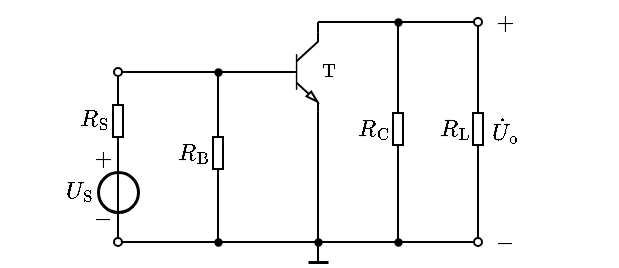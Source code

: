 <mxfile version="17.2.1" type="device"><diagram id="DjlsaW2NYaW3fOv1BPHt" name="第 1 页"><mxGraphModel dx="377" dy="274" grid="1" gridSize="5" guides="1" tooltips="1" connect="1" arrows="1" fold="1" page="1" pageScale="1" pageWidth="827" pageHeight="1169" math="1" shadow="0"><root><mxCell id="0"/><mxCell id="1" parent="0"/><mxCell id="vvexJ1z3C-hhkRDuJB4o-2" value="" style="endArrow=none;html=1;rounded=0;fontSize=10;startSize=4;endSize=4;endFill=0;startArrow=oval;startFill=0;" edge="1" parent="1"><mxGeometry width="50" height="50" relative="1" as="geometry"><mxPoint x="520" y="145" as="sourcePoint"/><mxPoint x="585" y="145" as="targetPoint"/></mxGeometry></mxCell><mxCell id="vvexJ1z3C-hhkRDuJB4o-3" value="" style="endArrow=none;html=1;rounded=0;fontSize=10;startSize=4;endSize=4;exitX=0;exitY=0.5;exitDx=0;exitDy=0;exitPerimeter=0;entryX=0;entryY=0.5;entryDx=0;entryDy=0;entryPerimeter=0;" edge="1" parent="1" target="vvexJ1z3C-hhkRDuJB4o-8"><mxGeometry width="50" height="50" relative="1" as="geometry"><mxPoint x="580" y="145" as="sourcePoint"/><mxPoint x="592" y="145" as="targetPoint"/></mxGeometry></mxCell><mxCell id="vvexJ1z3C-hhkRDuJB4o-4" value="$$R_{\mathrm{C}}$$" style="text;html=1;resizable=1;autosize=1;align=center;verticalAlign=middle;points=[];fillColor=none;strokeColor=none;rounded=0;fontSize=10;movable=1;rotatable=1;deletable=1;editable=1;connectable=0;allowArrows=0;" vertex="1" parent="1"><mxGeometry x="635" y="163.5" width="25" height="20" as="geometry"/></mxCell><mxCell id="vvexJ1z3C-hhkRDuJB4o-5" value="" style="endArrow=none;html=1;rounded=0;fontSize=10;startSize=4;endSize=4;entryX=1;entryY=0.5;entryDx=0;entryDy=0;entryPerimeter=0;" edge="1" parent="1" target="vvexJ1z3C-hhkRDuJB4o-6"><mxGeometry width="50" height="50" relative="1" as="geometry"><mxPoint x="660" y="120" as="sourcePoint"/><mxPoint x="817" y="40.5" as="targetPoint"/></mxGeometry></mxCell><mxCell id="vvexJ1z3C-hhkRDuJB4o-6" value="" style="pointerEvents=1;verticalLabelPosition=bottom;shadow=0;dashed=0;align=center;html=1;verticalAlign=top;shape=mxgraph.electrical.resistors.resistor_1;fontSize=10;direction=north;allowArrows=0;" vertex="1" parent="1"><mxGeometry x="657.5" y="161" width="5" height="25" as="geometry"/></mxCell><mxCell id="vvexJ1z3C-hhkRDuJB4o-7" value="" style="endArrow=none;html=1;rounded=0;fontSize=10;startSize=4;endSize=4;exitX=0;exitY=0.5;exitDx=0;exitDy=0;exitPerimeter=0;" edge="1" parent="1" source="vvexJ1z3C-hhkRDuJB4o-6"><mxGeometry width="50" height="50" relative="1" as="geometry"><mxPoint x="709.5" y="-6.5" as="sourcePoint"/><mxPoint x="660" y="230" as="targetPoint"/></mxGeometry></mxCell><mxCell id="vvexJ1z3C-hhkRDuJB4o-8" value="" style="verticalLabelPosition=bottom;shadow=0;dashed=0;align=center;html=1;verticalAlign=top;shape=mxgraph.electrical.transistors.npn_transistor_5;fontSize=8;strokeWidth=1;sketch=0;" vertex="1" parent="1"><mxGeometry x="595" y="125" width="25" height="40" as="geometry"/></mxCell><mxCell id="vvexJ1z3C-hhkRDuJB4o-9" value="" style="endArrow=oval;html=1;rounded=0;fontSize=8;strokeWidth=1;startArrow=oval;startFill=0;endFill=0;startSize=4;endSize=4;" edge="1" parent="1"><mxGeometry width="50" height="50" relative="1" as="geometry"><mxPoint x="520" y="230" as="sourcePoint"/><mxPoint x="700" y="230" as="targetPoint"/></mxGeometry></mxCell><mxCell id="vvexJ1z3C-hhkRDuJB4o-10" value="" style="endArrow=none;html=1;rounded=0;fontSize=8;strokeWidth=1;exitX=1;exitY=1;exitDx=0;exitDy=0;exitPerimeter=0;" edge="1" parent="1" source="vvexJ1z3C-hhkRDuJB4o-8"><mxGeometry width="50" height="50" relative="1" as="geometry"><mxPoint x="670" y="175" as="sourcePoint"/><mxPoint x="620" y="230" as="targetPoint"/></mxGeometry></mxCell><mxCell id="vvexJ1z3C-hhkRDuJB4o-11" value="" style="endArrow=none;html=1;rounded=0;fontSize=8;strokeWidth=1;" edge="1" parent="1"><mxGeometry width="50" height="50" relative="1" as="geometry"><mxPoint x="620" y="240" as="sourcePoint"/><mxPoint x="620" y="230" as="targetPoint"/></mxGeometry></mxCell><mxCell id="vvexJ1z3C-hhkRDuJB4o-12" value="" style="endArrow=none;html=1;rounded=0;fontSize=8;strokeWidth=1.5;" edge="1" parent="1"><mxGeometry width="50" height="50" relative="1" as="geometry"><mxPoint x="615" y="240" as="sourcePoint"/><mxPoint x="625" y="240" as="targetPoint"/></mxGeometry></mxCell><mxCell id="vvexJ1z3C-hhkRDuJB4o-13" value="" style="shape=waypoint;sketch=0;fillStyle=solid;size=6;pointerEvents=1;points=[];fillColor=none;resizable=1;rotatable=1;perimeter=centerPerimeter;snapToPoint=1;shadow=0;fontSize=6;strokeWidth=0.1;movable=1;deletable=1;editable=1;connectable=0;allowArrows=0;" vertex="1" parent="1"><mxGeometry x="610" y="220" width="20" height="20" as="geometry"/></mxCell><mxCell id="vvexJ1z3C-hhkRDuJB4o-14" value="" style="endArrow=oval;html=1;rounded=0;fontSize=6;strokeWidth=1;startArrow=none;startFill=0;endFill=0;startSize=4;endSize=4;exitX=0;exitY=0.5;exitDx=0;exitDy=0;exitPerimeter=0;" edge="1" parent="1"><mxGeometry width="50" height="50" relative="1" as="geometry"><mxPoint x="685" y="120" as="sourcePoint"/><mxPoint x="700" y="120" as="targetPoint"/></mxGeometry></mxCell><mxCell id="vvexJ1z3C-hhkRDuJB4o-15" value="" style="shape=waypoint;sketch=0;fillStyle=solid;size=6;pointerEvents=1;points=[];fillColor=none;resizable=1;rotatable=1;perimeter=centerPerimeter;snapToPoint=1;shadow=0;fontSize=6;strokeWidth=0.1;movable=1;deletable=1;editable=1;connectable=0;allowArrows=0;" vertex="1" parent="1"><mxGeometry x="650" y="220" width="20" height="20" as="geometry"/></mxCell><mxCell id="vvexJ1z3C-hhkRDuJB4o-16" value="$$\mathrm{T}$$" style="text;html=1;align=center;verticalAlign=middle;resizable=1;points=[];autosize=1;strokeColor=none;fillColor=none;fontSize=8;movable=1;rotatable=1;deletable=1;editable=1;connectable=1;" vertex="1" parent="1"><mxGeometry x="615" y="135" width="20" height="20" as="geometry"/></mxCell><mxCell id="vvexJ1z3C-hhkRDuJB4o-17" value="$$\dot{U}_{\mathrm{o}}$$" style="text;html=1;align=center;verticalAlign=middle;resizable=1;points=[];autosize=1;strokeColor=none;fillColor=none;fontSize=10;movable=1;rotatable=1;deletable=1;editable=1;connectable=0;" vertex="1" parent="1"><mxGeometry x="700" y="163.5" width="25" height="20" as="geometry"/></mxCell><mxCell id="vvexJ1z3C-hhkRDuJB4o-18" value="$$+$$" style="text;html=1;align=center;verticalAlign=middle;resizable=1;points=[];autosize=1;strokeColor=none;fillColor=none;fontSize=10;movable=1;rotatable=1;deletable=1;editable=1;connectable=0;" vertex="1" parent="1"><mxGeometry x="702.5" y="110" width="20" height="20" as="geometry"/></mxCell><mxCell id="vvexJ1z3C-hhkRDuJB4o-19" value="$$-$$" style="text;html=1;align=center;verticalAlign=middle;resizable=1;points=[];autosize=1;strokeColor=none;fillColor=none;fontSize=10;movable=1;rotatable=1;deletable=1;editable=1;connectable=0;" vertex="1" parent="1"><mxGeometry x="702.5" y="220" width="20" height="20" as="geometry"/></mxCell><mxCell id="vvexJ1z3C-hhkRDuJB4o-22" value="" style="endArrow=none;html=1;rounded=0;fontSize=8;startSize=4;endSize=4;strokeWidth=1;entryX=0;entryY=0.5;entryDx=0;entryDy=0;entryPerimeter=0;" edge="1" parent="1" target="vvexJ1z3C-hhkRDuJB4o-25"><mxGeometry width="50" height="50" relative="1" as="geometry"><mxPoint x="570" y="230" as="sourcePoint"/><mxPoint x="585" y="120" as="targetPoint"/></mxGeometry></mxCell><mxCell id="vvexJ1z3C-hhkRDuJB4o-23" value="" style="shape=waypoint;sketch=0;fillStyle=solid;size=6;pointerEvents=1;points=[];fillColor=none;resizable=1;rotatable=1;perimeter=centerPerimeter;snapToPoint=1;shadow=0;fontSize=6;strokeWidth=0.1;movable=1;deletable=1;editable=1;connectable=0;allowArrows=0;" vertex="1" parent="1"><mxGeometry x="560" y="220" width="20" height="20" as="geometry"/></mxCell><mxCell id="vvexJ1z3C-hhkRDuJB4o-24" value="$$R_{\mathrm{B}}$$" style="text;html=1;resizable=1;autosize=1;align=center;verticalAlign=middle;points=[];fillColor=none;strokeColor=none;rounded=0;fontSize=10;movable=1;rotatable=1;deletable=1;editable=1;connectable=0;allowArrows=0;" vertex="1" parent="1"><mxGeometry x="545" y="176" width="25" height="20" as="geometry"/></mxCell><mxCell id="vvexJ1z3C-hhkRDuJB4o-25" value="" style="pointerEvents=1;verticalLabelPosition=bottom;shadow=0;dashed=0;align=center;html=1;verticalAlign=top;shape=mxgraph.electrical.resistors.resistor_1;fontSize=10;direction=north;allowArrows=0;" vertex="1" parent="1"><mxGeometry x="567.5" y="173" width="5" height="25" as="geometry"/></mxCell><mxCell id="vvexJ1z3C-hhkRDuJB4o-26" value="" style="endArrow=none;html=1;rounded=0;fontSize=8;startSize=4;endSize=4;strokeWidth=1;exitX=1;exitY=0.5;exitDx=0;exitDy=0;exitPerimeter=0;" edge="1" parent="1" source="vvexJ1z3C-hhkRDuJB4o-25"><mxGeometry width="50" height="50" relative="1" as="geometry"><mxPoint x="605" y="146" as="sourcePoint"/><mxPoint x="570" y="145" as="targetPoint"/></mxGeometry></mxCell><mxCell id="vvexJ1z3C-hhkRDuJB4o-27" value="" style="shape=waypoint;sketch=0;fillStyle=solid;size=6;pointerEvents=1;points=[];fillColor=none;resizable=1;rotatable=1;perimeter=centerPerimeter;snapToPoint=1;shadow=0;fontSize=6;strokeWidth=0.1;movable=1;deletable=1;editable=1;connectable=1;" vertex="1" parent="1"><mxGeometry x="560" y="135" width="20" height="20" as="geometry"/></mxCell><mxCell id="vvexJ1z3C-hhkRDuJB4o-28" value="$$R_{\mathrm{L}}$$" style="text;html=1;resizable=1;autosize=1;align=center;verticalAlign=middle;points=[];fillColor=none;strokeColor=none;rounded=0;fontSize=10;movable=1;rotatable=1;deletable=1;editable=1;connectable=0;allowArrows=0;" vertex="1" parent="1"><mxGeometry x="680" y="163.5" width="15" height="20" as="geometry"/></mxCell><mxCell id="vvexJ1z3C-hhkRDuJB4o-29" value="" style="pointerEvents=1;verticalLabelPosition=bottom;shadow=0;dashed=0;align=center;html=1;verticalAlign=top;shape=mxgraph.electrical.resistors.resistor_1;fontSize=10;direction=north;allowArrows=0;" vertex="1" parent="1"><mxGeometry x="697.5" y="161" width="5" height="25" as="geometry"/></mxCell><mxCell id="vvexJ1z3C-hhkRDuJB4o-30" value="" style="endArrow=none;html=1;rounded=0;fontSize=8;startSize=4;endSize=4;strokeWidth=1;entryX=1;entryY=0.5;entryDx=0;entryDy=0;entryPerimeter=0;" edge="1" parent="1" target="vvexJ1z3C-hhkRDuJB4o-29"><mxGeometry width="50" height="50" relative="1" as="geometry"><mxPoint x="700" y="122" as="sourcePoint"/><mxPoint x="750" y="70" as="targetPoint"/></mxGeometry></mxCell><mxCell id="vvexJ1z3C-hhkRDuJB4o-31" value="" style="endArrow=none;html=1;rounded=0;fontSize=8;startSize=4;endSize=4;strokeWidth=1;entryX=0;entryY=0.5;entryDx=0;entryDy=0;entryPerimeter=0;" edge="1" parent="1" target="vvexJ1z3C-hhkRDuJB4o-29"><mxGeometry width="50" height="50" relative="1" as="geometry"><mxPoint x="700" y="228" as="sourcePoint"/><mxPoint x="750" y="150" as="targetPoint"/></mxGeometry></mxCell><mxCell id="vvexJ1z3C-hhkRDuJB4o-32" value="" style="endArrow=none;html=1;rounded=0;fontSize=8;startSize=4;endSize=4;strokeWidth=1;" edge="1" parent="1"><mxGeometry width="50" height="50" relative="1" as="geometry"><mxPoint x="620" y="120" as="sourcePoint"/><mxPoint x="695" y="120" as="targetPoint"/></mxGeometry></mxCell><mxCell id="vvexJ1z3C-hhkRDuJB4o-33" value="" style="endArrow=none;html=1;rounded=0;exitX=1;exitY=0;exitDx=0;exitDy=0;exitPerimeter=0;" edge="1" parent="1" source="vvexJ1z3C-hhkRDuJB4o-8"><mxGeometry width="50" height="50" relative="1" as="geometry"><mxPoint x="570" y="145" as="sourcePoint"/><mxPoint x="620" y="120" as="targetPoint"/></mxGeometry></mxCell><mxCell id="vvexJ1z3C-hhkRDuJB4o-34" value="" style="shape=waypoint;sketch=0;fillStyle=solid;size=6;pointerEvents=1;points=[];fillColor=none;resizable=1;rotatable=1;perimeter=centerPerimeter;snapToPoint=1;shadow=0;fontSize=6;strokeWidth=0.1;movable=1;deletable=1;editable=1;connectable=1;" vertex="1" parent="1"><mxGeometry x="650" y="110" width="20" height="20" as="geometry"/></mxCell><mxCell id="vvexJ1z3C-hhkRDuJB4o-37" value="$$-$$" style="text;resizable=1;autosize=1;align=center;verticalAlign=middle;points=[];fillColor=none;strokeColor=none;rounded=0;html=1;imageAspect=1;noLabel=0;recursiveResize=1;expand=1;editable=1;movable=1;rotatable=1;deletable=1;connectable=0;comic=0;fontSize=10;" vertex="1" parent="1"><mxGeometry x="504" y="207.5" width="15" height="20" as="geometry"/></mxCell><mxCell id="vvexJ1z3C-hhkRDuJB4o-38" value="$$+$$" style="text;html=1;resizable=1;autosize=1;align=center;verticalAlign=middle;points=[];fillColor=none;strokeColor=none;rounded=0;movable=1;rotatable=1;deletable=1;editable=1;connectable=0;fontSize=10;" vertex="1" parent="1"><mxGeometry x="504" y="178" width="15" height="20" as="geometry"/></mxCell><mxCell id="vvexJ1z3C-hhkRDuJB4o-39" value="" style="ellipse;whiteSpace=wrap;html=1;aspect=fixed;labelBorderColor=none;fontSize=10;strokeColor=default;strokeWidth=1.5;fillColor=none;" vertex="1" parent="1"><mxGeometry x="510" y="195" width="20" height="20" as="geometry"/></mxCell><mxCell id="vvexJ1z3C-hhkRDuJB4o-40" value="\(U_\mathrm{S}\)" style="text;html=1;resizable=1;autosize=1;align=center;verticalAlign=middle;points=[];fillColor=none;strokeColor=none;rounded=0;comic=0;movable=1;rotatable=1;deletable=1;editable=1;connectable=0;fontSize=10;" vertex="1" parent="1"><mxGeometry x="490" y="195" width="20" height="20" as="geometry"/></mxCell><mxCell id="vvexJ1z3C-hhkRDuJB4o-41" value="" style="endArrow=none;html=1;rounded=0;fontSize=10;entryX=0.5;entryY=0;entryDx=0;entryDy=0;exitX=0.5;exitY=1;exitDx=0;exitDy=0;" edge="1" parent="1" source="vvexJ1z3C-hhkRDuJB4o-39" target="vvexJ1z3C-hhkRDuJB4o-39"><mxGeometry width="50" height="50" relative="1" as="geometry"><mxPoint x="550" y="235" as="sourcePoint"/><mxPoint x="600" y="185" as="targetPoint"/></mxGeometry></mxCell><mxCell id="vvexJ1z3C-hhkRDuJB4o-42" value="" style="endArrow=none;html=1;rounded=0;fontSize=10;entryX=0.5;entryY=1;entryDx=0;entryDy=0;" edge="1" parent="1" target="vvexJ1z3C-hhkRDuJB4o-39"><mxGeometry width="50" height="50" relative="1" as="geometry"><mxPoint x="520" y="228" as="sourcePoint"/><mxPoint x="605" y="165" as="targetPoint"/></mxGeometry></mxCell><mxCell id="vvexJ1z3C-hhkRDuJB4o-43" value="$$R_{\mathrm{S}}$$" style="text;html=1;resizable=1;autosize=1;align=center;verticalAlign=middle;points=[];fillColor=none;strokeColor=none;rounded=0;fontSize=10;movable=1;rotatable=1;deletable=1;editable=1;connectable=0;allowArrows=0;" vertex="1" parent="1"><mxGeometry x="495" y="159.25" width="25" height="20" as="geometry"/></mxCell><mxCell id="vvexJ1z3C-hhkRDuJB4o-44" value="" style="endArrow=none;html=1;rounded=0;fontSize=10;startSize=4;endSize=4;entryX=1;entryY=0.5;entryDx=0;entryDy=0;entryPerimeter=0;" edge="1" parent="1" target="vvexJ1z3C-hhkRDuJB4o-45"><mxGeometry width="50" height="50" relative="1" as="geometry"><mxPoint x="520" y="147" as="sourcePoint"/><mxPoint x="717" y="112.5" as="targetPoint"/></mxGeometry></mxCell><mxCell id="vvexJ1z3C-hhkRDuJB4o-45" value="" style="pointerEvents=1;verticalLabelPosition=bottom;shadow=0;dashed=0;align=center;html=1;verticalAlign=top;shape=mxgraph.electrical.resistors.resistor_1;fontSize=10;direction=north;allowArrows=0;" vertex="1" parent="1"><mxGeometry x="517.5" y="157" width="5" height="25" as="geometry"/></mxCell><mxCell id="vvexJ1z3C-hhkRDuJB4o-46" value="" style="endArrow=none;html=1;rounded=0;fontSize=10;startSize=4;endSize=4;exitX=0;exitY=0.5;exitDx=0;exitDy=0;exitPerimeter=0;entryX=0.5;entryY=0;entryDx=0;entryDy=0;" edge="1" parent="1" source="vvexJ1z3C-hhkRDuJB4o-45" target="vvexJ1z3C-hhkRDuJB4o-39"><mxGeometry width="50" height="50" relative="1" as="geometry"><mxPoint x="609.5" y="5.5" as="sourcePoint"/><mxPoint x="520" y="120" as="targetPoint"/></mxGeometry></mxCell></root></mxGraphModel></diagram></mxfile>